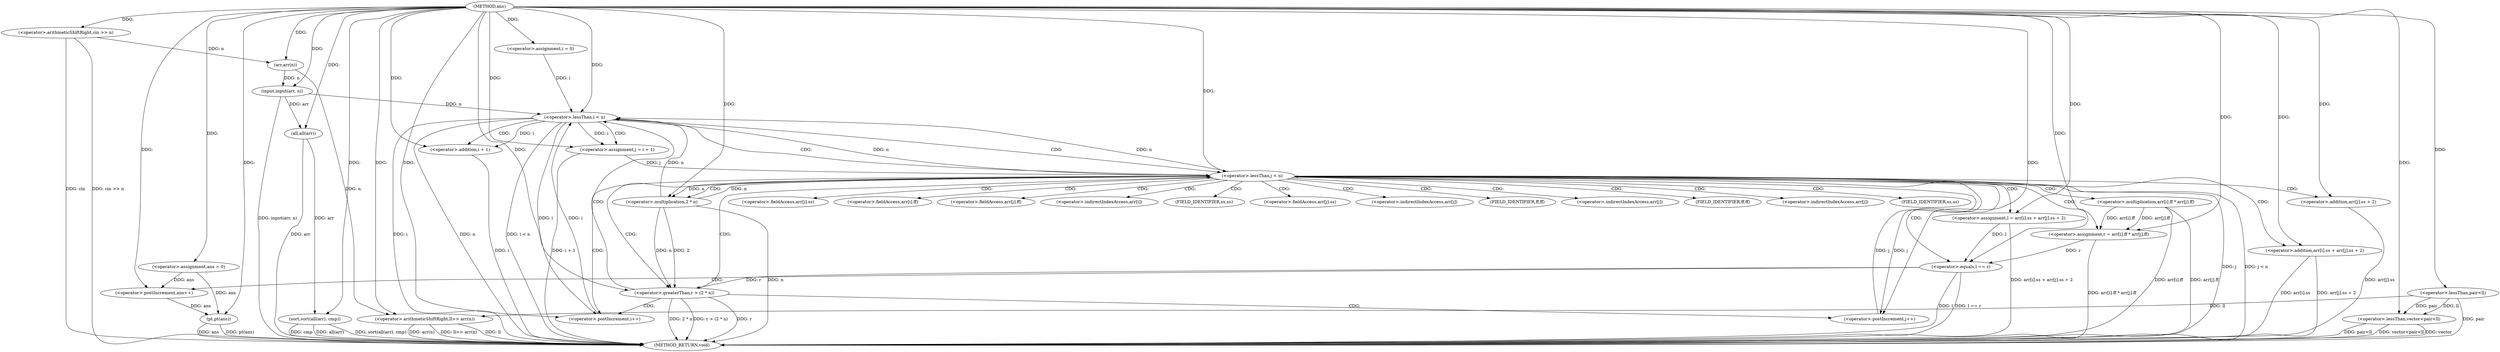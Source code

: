digraph "ans" {  
"1000169" [label = "(METHOD,ans)" ]
"1000267" [label = "(METHOD_RETURN,void)" ]
"1000173" [label = "(<operator>.assignment,ans = 0)" ]
"1000176" [label = "(<operator>.arithmeticShiftRight,cin >> n)" ]
"1000189" [label = "(input,input(arr, n))" ]
"1000192" [label = "(sort,sort(all(arr), cmp))" ]
"1000265" [label = "(pt,pt(ans))" ]
"1000180" [label = "(<operator>.lessThan,vector<pair<ll)" ]
"1000185" [label = "(<operator>.arithmeticShiftRight,ll>> arr(n))" ]
"1000198" [label = "(<operator>.assignment,i = 0)" ]
"1000201" [label = "(<operator>.lessThan,i < n)" ]
"1000204" [label = "(<operator>.postIncrement,i++)" ]
"1000193" [label = "(all,all(arr))" ]
"1000182" [label = "(<operator>.lessThan,pair<ll)" ]
"1000187" [label = "(arr,arr(n))" ]
"1000209" [label = "(<operator>.assignment,j = i + 1)" ]
"1000214" [label = "(<operator>.lessThan,j < n)" ]
"1000217" [label = "(<operator>.postIncrement,j++)" ]
"1000221" [label = "(<operator>.assignment,l = arr[i].ss + arr[j].ss + 2)" ]
"1000237" [label = "(<operator>.assignment,r = arr[i].ff * arr[j].ff)" ]
"1000211" [label = "(<operator>.addition,i + 1)" ]
"1000251" [label = "(<operator>.equals,l == r)" ]
"1000258" [label = "(<operator>.greaterThan,r > (2 * n))" ]
"1000223" [label = "(<operator>.addition,arr[i].ss + arr[j].ss + 2)" ]
"1000239" [label = "(<operator>.multiplication,arr[i].ff * arr[j].ff)" ]
"1000255" [label = "(<operator>.postIncrement,ans++)" ]
"1000229" [label = "(<operator>.addition,arr[j].ss + 2)" ]
"1000260" [label = "(<operator>.multiplication,2 * n)" ]
"1000224" [label = "(<operator>.fieldAccess,arr[i].ss)" ]
"1000240" [label = "(<operator>.fieldAccess,arr[i].ff)" ]
"1000245" [label = "(<operator>.fieldAccess,arr[j].ff)" ]
"1000225" [label = "(<operator>.indirectIndexAccess,arr[i])" ]
"1000228" [label = "(FIELD_IDENTIFIER,ss,ss)" ]
"1000230" [label = "(<operator>.fieldAccess,arr[j].ss)" ]
"1000241" [label = "(<operator>.indirectIndexAccess,arr[i])" ]
"1000244" [label = "(FIELD_IDENTIFIER,ff,ff)" ]
"1000246" [label = "(<operator>.indirectIndexAccess,arr[j])" ]
"1000249" [label = "(FIELD_IDENTIFIER,ff,ff)" ]
"1000231" [label = "(<operator>.indirectIndexAccess,arr[j])" ]
"1000234" [label = "(FIELD_IDENTIFIER,ss,ss)" ]
  "1000176" -> "1000267"  [ label = "DDG: cin >> n"] 
  "1000180" -> "1000267"  [ label = "DDG: pair<ll"] 
  "1000180" -> "1000267"  [ label = "DDG: vector<pair<ll"] 
  "1000185" -> "1000267"  [ label = "DDG: ll"] 
  "1000185" -> "1000267"  [ label = "DDG: arr(n)"] 
  "1000185" -> "1000267"  [ label = "DDG: ll>> arr(n)"] 
  "1000189" -> "1000267"  [ label = "DDG: input(arr, n)"] 
  "1000193" -> "1000267"  [ label = "DDG: arr"] 
  "1000192" -> "1000267"  [ label = "DDG: all(arr)"] 
  "1000192" -> "1000267"  [ label = "DDG: sort(all(arr), cmp)"] 
  "1000201" -> "1000267"  [ label = "DDG: i"] 
  "1000201" -> "1000267"  [ label = "DDG: n"] 
  "1000201" -> "1000267"  [ label = "DDG: i < n"] 
  "1000211" -> "1000267"  [ label = "DDG: i"] 
  "1000209" -> "1000267"  [ label = "DDG: i + 1"] 
  "1000214" -> "1000267"  [ label = "DDG: j"] 
  "1000214" -> "1000267"  [ label = "DDG: j < n"] 
  "1000223" -> "1000267"  [ label = "DDG: arr[i].ss"] 
  "1000229" -> "1000267"  [ label = "DDG: arr[j].ss"] 
  "1000223" -> "1000267"  [ label = "DDG: arr[j].ss + 2"] 
  "1000221" -> "1000267"  [ label = "DDG: arr[i].ss + arr[j].ss + 2"] 
  "1000239" -> "1000267"  [ label = "DDG: arr[i].ff"] 
  "1000239" -> "1000267"  [ label = "DDG: arr[j].ff"] 
  "1000237" -> "1000267"  [ label = "DDG: arr[i].ff * arr[j].ff"] 
  "1000251" -> "1000267"  [ label = "DDG: l"] 
  "1000251" -> "1000267"  [ label = "DDG: l == r"] 
  "1000258" -> "1000267"  [ label = "DDG: r"] 
  "1000260" -> "1000267"  [ label = "DDG: n"] 
  "1000258" -> "1000267"  [ label = "DDG: 2 * n"] 
  "1000258" -> "1000267"  [ label = "DDG: r > (2 * n)"] 
  "1000265" -> "1000267"  [ label = "DDG: ans"] 
  "1000265" -> "1000267"  [ label = "DDG: pt(ans)"] 
  "1000192" -> "1000267"  [ label = "DDG: cmp"] 
  "1000182" -> "1000267"  [ label = "DDG: pair"] 
  "1000176" -> "1000267"  [ label = "DDG: cin"] 
  "1000180" -> "1000267"  [ label = "DDG: vector"] 
  "1000169" -> "1000173"  [ label = "DDG: "] 
  "1000169" -> "1000176"  [ label = "DDG: "] 
  "1000169" -> "1000189"  [ label = "DDG: "] 
  "1000187" -> "1000189"  [ label = "DDG: n"] 
  "1000193" -> "1000192"  [ label = "DDG: arr"] 
  "1000169" -> "1000192"  [ label = "DDG: "] 
  "1000169" -> "1000198"  [ label = "DDG: "] 
  "1000173" -> "1000265"  [ label = "DDG: ans"] 
  "1000255" -> "1000265"  [ label = "DDG: ans"] 
  "1000169" -> "1000265"  [ label = "DDG: "] 
  "1000169" -> "1000180"  [ label = "DDG: "] 
  "1000182" -> "1000180"  [ label = "DDG: pair"] 
  "1000182" -> "1000180"  [ label = "DDG: ll"] 
  "1000182" -> "1000185"  [ label = "DDG: ll"] 
  "1000169" -> "1000185"  [ label = "DDG: "] 
  "1000187" -> "1000185"  [ label = "DDG: n"] 
  "1000189" -> "1000193"  [ label = "DDG: arr"] 
  "1000169" -> "1000193"  [ label = "DDG: "] 
  "1000198" -> "1000201"  [ label = "DDG: i"] 
  "1000204" -> "1000201"  [ label = "DDG: i"] 
  "1000169" -> "1000201"  [ label = "DDG: "] 
  "1000189" -> "1000201"  [ label = "DDG: n"] 
  "1000214" -> "1000201"  [ label = "DDG: n"] 
  "1000260" -> "1000201"  [ label = "DDG: n"] 
  "1000169" -> "1000204"  [ label = "DDG: "] 
  "1000201" -> "1000204"  [ label = "DDG: i"] 
  "1000169" -> "1000182"  [ label = "DDG: "] 
  "1000176" -> "1000187"  [ label = "DDG: n"] 
  "1000169" -> "1000187"  [ label = "DDG: "] 
  "1000201" -> "1000209"  [ label = "DDG: i"] 
  "1000169" -> "1000209"  [ label = "DDG: "] 
  "1000209" -> "1000214"  [ label = "DDG: j"] 
  "1000217" -> "1000214"  [ label = "DDG: j"] 
  "1000169" -> "1000214"  [ label = "DDG: "] 
  "1000201" -> "1000214"  [ label = "DDG: n"] 
  "1000260" -> "1000214"  [ label = "DDG: n"] 
  "1000214" -> "1000217"  [ label = "DDG: j"] 
  "1000169" -> "1000217"  [ label = "DDG: "] 
  "1000169" -> "1000221"  [ label = "DDG: "] 
  "1000239" -> "1000237"  [ label = "DDG: arr[j].ff"] 
  "1000239" -> "1000237"  [ label = "DDG: arr[i].ff"] 
  "1000201" -> "1000211"  [ label = "DDG: i"] 
  "1000169" -> "1000211"  [ label = "DDG: "] 
  "1000169" -> "1000237"  [ label = "DDG: "] 
  "1000169" -> "1000223"  [ label = "DDG: "] 
  "1000221" -> "1000251"  [ label = "DDG: l"] 
  "1000169" -> "1000251"  [ label = "DDG: "] 
  "1000237" -> "1000251"  [ label = "DDG: r"] 
  "1000251" -> "1000258"  [ label = "DDG: r"] 
  "1000169" -> "1000258"  [ label = "DDG: "] 
  "1000260" -> "1000258"  [ label = "DDG: 2"] 
  "1000260" -> "1000258"  [ label = "DDG: n"] 
  "1000169" -> "1000229"  [ label = "DDG: "] 
  "1000173" -> "1000255"  [ label = "DDG: ans"] 
  "1000169" -> "1000255"  [ label = "DDG: "] 
  "1000169" -> "1000260"  [ label = "DDG: "] 
  "1000214" -> "1000260"  [ label = "DDG: n"] 
  "1000201" -> "1000211"  [ label = "CDG: "] 
  "1000201" -> "1000214"  [ label = "CDG: "] 
  "1000201" -> "1000209"  [ label = "CDG: "] 
  "1000214" -> "1000258"  [ label = "CDG: "] 
  "1000214" -> "1000239"  [ label = "CDG: "] 
  "1000214" -> "1000246"  [ label = "CDG: "] 
  "1000214" -> "1000221"  [ label = "CDG: "] 
  "1000214" -> "1000260"  [ label = "CDG: "] 
  "1000214" -> "1000229"  [ label = "CDG: "] 
  "1000214" -> "1000230"  [ label = "CDG: "] 
  "1000214" -> "1000244"  [ label = "CDG: "] 
  "1000214" -> "1000251"  [ label = "CDG: "] 
  "1000214" -> "1000204"  [ label = "CDG: "] 
  "1000214" -> "1000234"  [ label = "CDG: "] 
  "1000214" -> "1000225"  [ label = "CDG: "] 
  "1000214" -> "1000237"  [ label = "CDG: "] 
  "1000214" -> "1000249"  [ label = "CDG: "] 
  "1000214" -> "1000201"  [ label = "CDG: "] 
  "1000214" -> "1000231"  [ label = "CDG: "] 
  "1000214" -> "1000224"  [ label = "CDG: "] 
  "1000214" -> "1000241"  [ label = "CDG: "] 
  "1000214" -> "1000240"  [ label = "CDG: "] 
  "1000214" -> "1000223"  [ label = "CDG: "] 
  "1000214" -> "1000245"  [ label = "CDG: "] 
  "1000214" -> "1000228"  [ label = "CDG: "] 
  "1000251" -> "1000255"  [ label = "CDG: "] 
  "1000258" -> "1000214"  [ label = "CDG: "] 
  "1000258" -> "1000217"  [ label = "CDG: "] 
  "1000258" -> "1000204"  [ label = "CDG: "] 
  "1000258" -> "1000201"  [ label = "CDG: "] 
}
